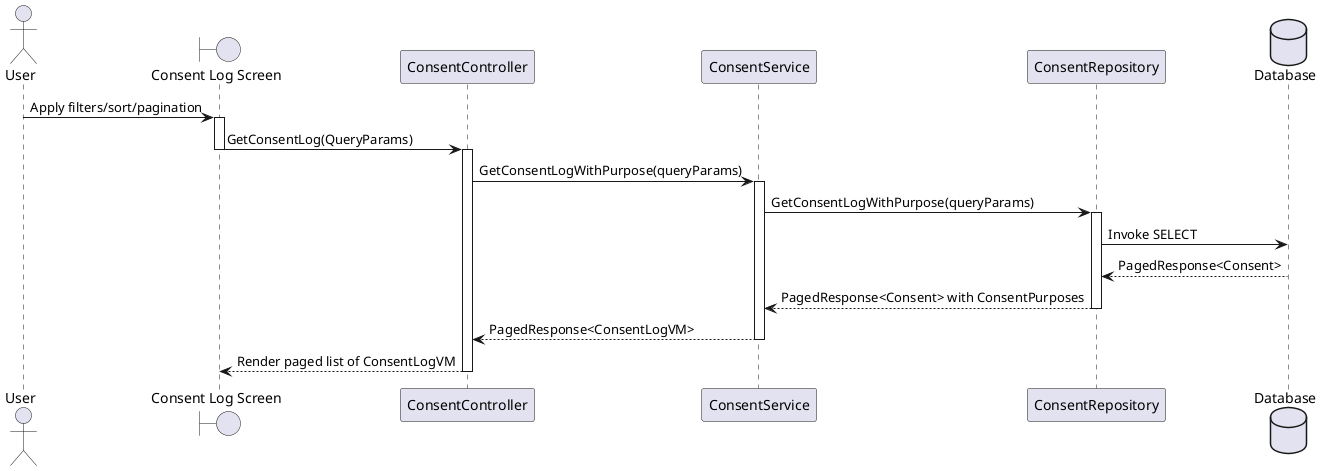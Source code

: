 @startuml
actor "User" as User
boundary "Consent Log Screen" as Screen
participant "ConsentController" as Controller
participant "ConsentService" as Service
participant "ConsentRepository" as Repository
database "Database" as DB

User -> Screen : Apply filters/sort/pagination
activate Screen
Screen -> Controller : GetConsentLog(QueryParams)
deactivate Screen
activate Controller

Controller -> Service : GetConsentLogWithPurpose(queryParams)
activate Service

Service -> Repository : GetConsentLogWithPurpose(queryParams)
activate Repository
Repository -> DB : Invoke SELECT
DB --> Repository : PagedResponse<Consent>
deactivate DB
Repository --> Service : PagedResponse<Consent> with ConsentPurposes
deactivate Repository

Service --> Controller : PagedResponse<ConsentLogVM>
deactivate Service

Controller --> Screen : Render paged list of ConsentLogVM
deactivate Controller
@enduml
